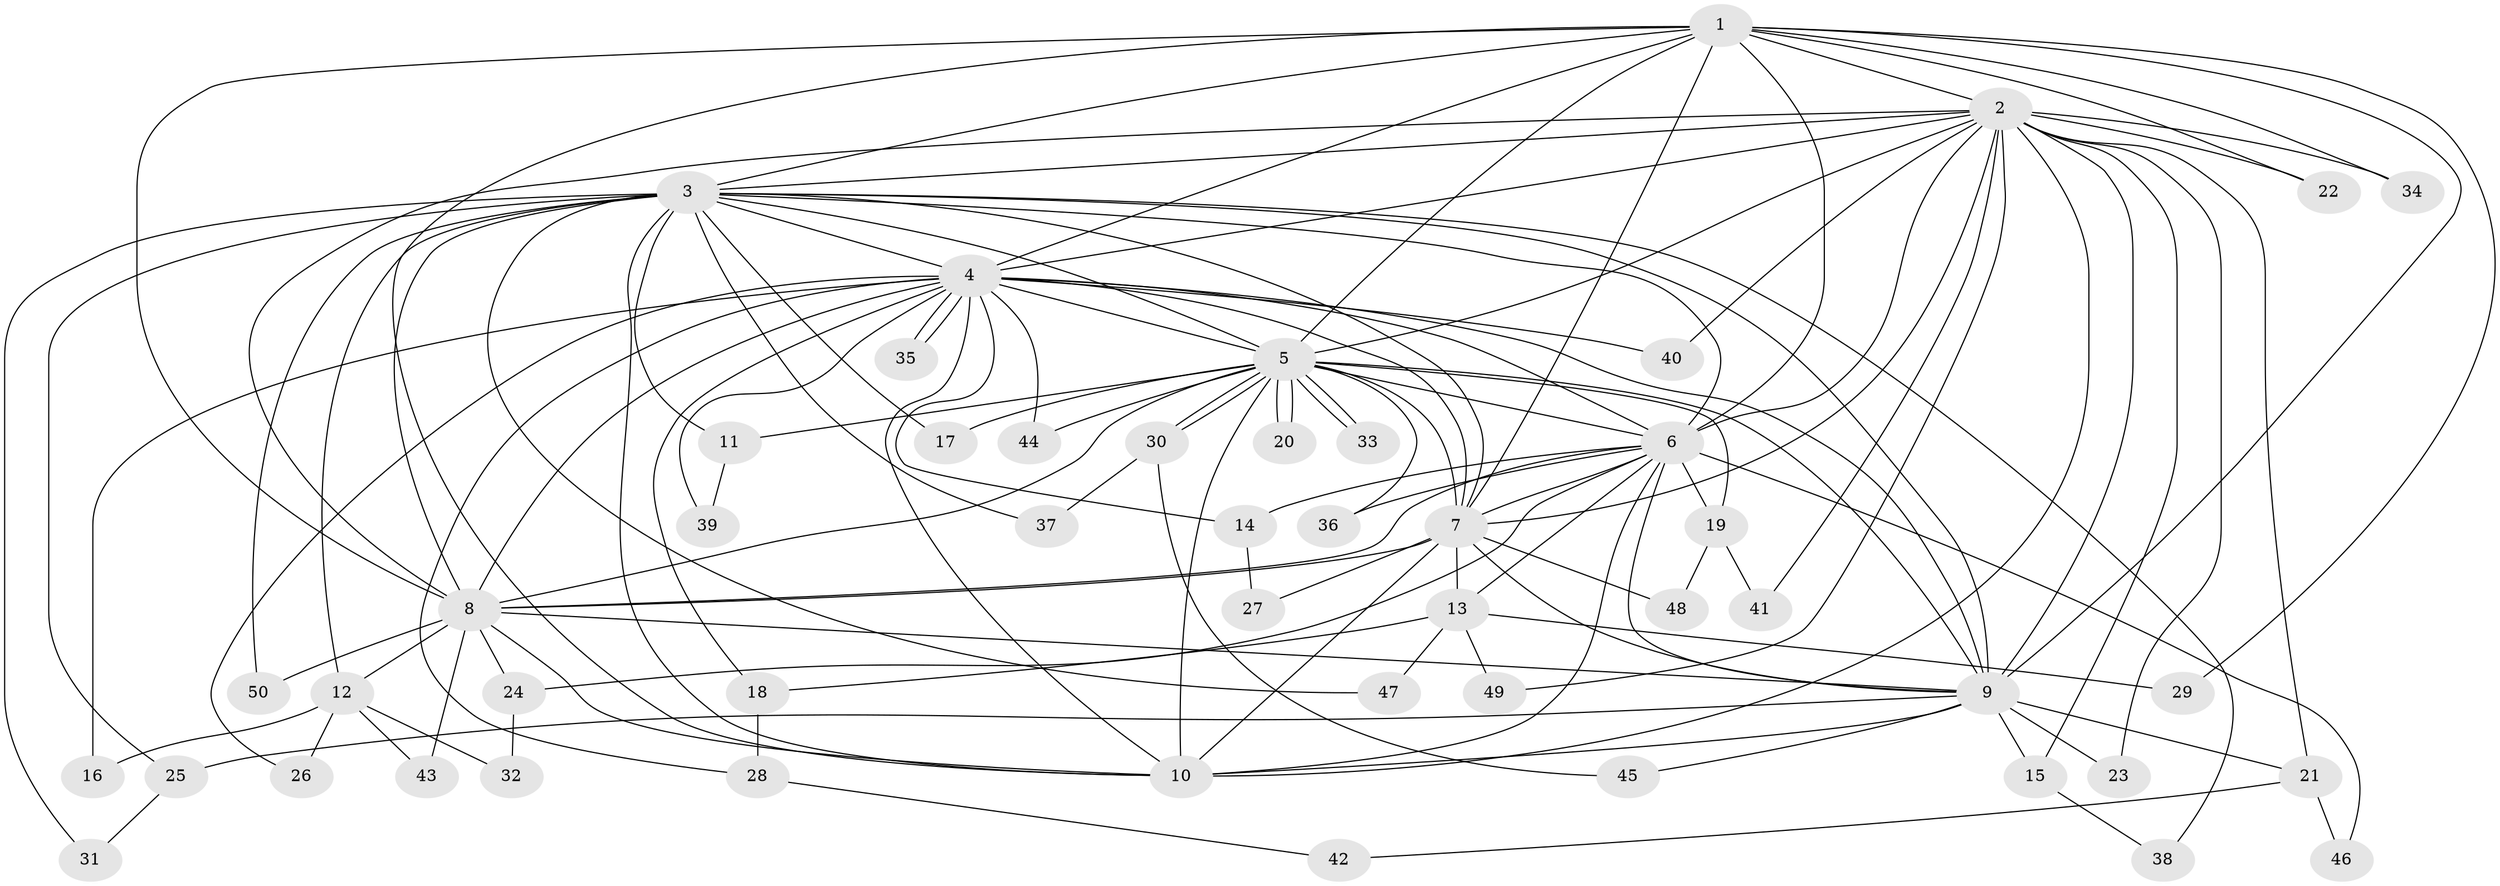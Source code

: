 // Generated by graph-tools (version 1.1) at 2025/25/03/09/25 03:25:39]
// undirected, 50 vertices, 125 edges
graph export_dot {
graph [start="1"]
  node [color=gray90,style=filled];
  1;
  2;
  3;
  4;
  5;
  6;
  7;
  8;
  9;
  10;
  11;
  12;
  13;
  14;
  15;
  16;
  17;
  18;
  19;
  20;
  21;
  22;
  23;
  24;
  25;
  26;
  27;
  28;
  29;
  30;
  31;
  32;
  33;
  34;
  35;
  36;
  37;
  38;
  39;
  40;
  41;
  42;
  43;
  44;
  45;
  46;
  47;
  48;
  49;
  50;
  1 -- 2;
  1 -- 3;
  1 -- 4;
  1 -- 5;
  1 -- 6;
  1 -- 7;
  1 -- 8;
  1 -- 9;
  1 -- 10;
  1 -- 22;
  1 -- 29;
  1 -- 34;
  2 -- 3;
  2 -- 4;
  2 -- 5;
  2 -- 6;
  2 -- 7;
  2 -- 8;
  2 -- 9;
  2 -- 10;
  2 -- 15;
  2 -- 21;
  2 -- 22;
  2 -- 23;
  2 -- 34;
  2 -- 40;
  2 -- 41;
  2 -- 49;
  3 -- 4;
  3 -- 5;
  3 -- 6;
  3 -- 7;
  3 -- 8;
  3 -- 9;
  3 -- 10;
  3 -- 11;
  3 -- 12;
  3 -- 17;
  3 -- 25;
  3 -- 31;
  3 -- 37;
  3 -- 38;
  3 -- 47;
  3 -- 50;
  4 -- 5;
  4 -- 6;
  4 -- 7;
  4 -- 8;
  4 -- 9;
  4 -- 10;
  4 -- 14;
  4 -- 16;
  4 -- 18;
  4 -- 26;
  4 -- 28;
  4 -- 35;
  4 -- 35;
  4 -- 39;
  4 -- 40;
  4 -- 44;
  5 -- 6;
  5 -- 7;
  5 -- 8;
  5 -- 9;
  5 -- 10;
  5 -- 11;
  5 -- 17;
  5 -- 19;
  5 -- 20;
  5 -- 20;
  5 -- 30;
  5 -- 30;
  5 -- 33;
  5 -- 33;
  5 -- 36;
  5 -- 44;
  6 -- 7;
  6 -- 8;
  6 -- 9;
  6 -- 10;
  6 -- 13;
  6 -- 14;
  6 -- 19;
  6 -- 24;
  6 -- 36;
  6 -- 46;
  7 -- 8;
  7 -- 9;
  7 -- 10;
  7 -- 13;
  7 -- 27;
  7 -- 48;
  8 -- 9;
  8 -- 10;
  8 -- 12;
  8 -- 24;
  8 -- 43;
  8 -- 50;
  9 -- 10;
  9 -- 15;
  9 -- 21;
  9 -- 23;
  9 -- 25;
  9 -- 45;
  11 -- 39;
  12 -- 16;
  12 -- 26;
  12 -- 32;
  12 -- 43;
  13 -- 18;
  13 -- 29;
  13 -- 47;
  13 -- 49;
  14 -- 27;
  15 -- 38;
  18 -- 28;
  19 -- 41;
  19 -- 48;
  21 -- 42;
  21 -- 46;
  24 -- 32;
  25 -- 31;
  28 -- 42;
  30 -- 37;
  30 -- 45;
}

